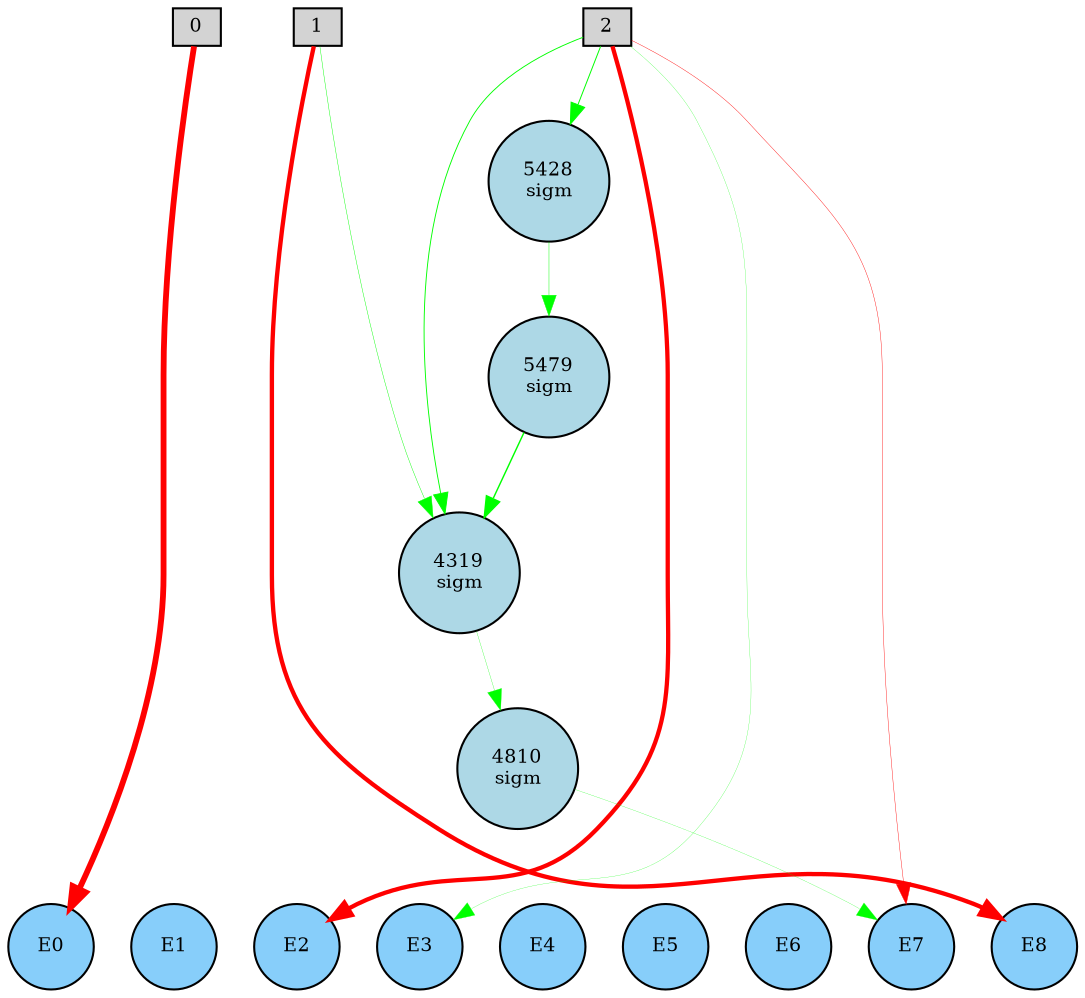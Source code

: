 digraph {
	node [fontsize=9 height=0.2 shape=circle width=0.2]
	subgraph inputs {
		node [shape=box style=filled]
		rank=source
		0 [fillcolor=lightgray]
		1 [fillcolor=lightgray]
		0 -> 1 [style=invis]
		2 [fillcolor=lightgray]
		1 -> 2 [style=invis]
	}
	subgraph outputs {
		node [style=filled]
		rank=sink
		E0 [fillcolor=lightskyblue fontsize=9 height=0.2 shape=circle width=0.2]
		E1 [fillcolor=lightskyblue fontsize=9 height=0.2 shape=circle width=0.2]
		E0 -> E1 [style=invis]
		E2 [fillcolor=lightskyblue fontsize=9 height=0.2 shape=circle width=0.2]
		E1 -> E2 [style=invis]
		E3 [fillcolor=lightskyblue fontsize=9 height=0.2 shape=circle width=0.2]
		E2 -> E3 [style=invis]
		E4 [fillcolor=lightskyblue fontsize=9 height=0.2 shape=circle width=0.2]
		E3 -> E4 [style=invis]
		E5 [fillcolor=lightskyblue fontsize=9 height=0.2 shape=circle width=0.2]
		E4 -> E5 [style=invis]
		E6 [fillcolor=lightskyblue fontsize=9 height=0.2 shape=circle width=0.2]
		E5 -> E6 [style=invis]
		E7 [fillcolor=lightskyblue fontsize=9 height=0.2 shape=circle width=0.2]
		E6 -> E7 [style=invis]
		E8 [fillcolor=lightskyblue fontsize=9 height=0.2 shape=circle width=0.2]
		E7 -> E8 [style=invis]
	}
	4319 [label="4319
sigm" fillcolor=lightblue style=filled]
	5479 [label="5479
sigm" fillcolor=lightblue style=filled]
	4810 [label="4810
sigm" fillcolor=lightblue style=filled]
	5428 [label="5428
sigm" fillcolor=lightblue style=filled]
	1 -> E8 [color=red penwidth=2.0812993556517574 style=solid]
	0 -> E0 [color=red penwidth=2.796685674243304 style=solid]
	2 -> E2 [color=red penwidth=2.0553646068905684 style=solid]
	2 -> E7 [color=red penwidth=0.19240028207655885 style=solid]
	1 -> 4319 [color=green penwidth=0.20663401139158447 style=solid]
	2 -> 4319 [color=green penwidth=0.4385343257436235 style=solid]
	4319 -> 4810 [color=green penwidth=0.1332874569977689 style=solid]
	2 -> 5428 [color=green penwidth=0.46935554486772135 style=solid]
	2 -> E3 [color=green penwidth=0.11123926024795977 style=solid]
	5428 -> 5479 [color=green penwidth=0.2175725946220663 style=solid]
	5479 -> 4319 [color=green penwidth=0.6800964754864027 style=solid]
	4810 -> E7 [color=green penwidth=0.11019400355526 style=solid]
}
